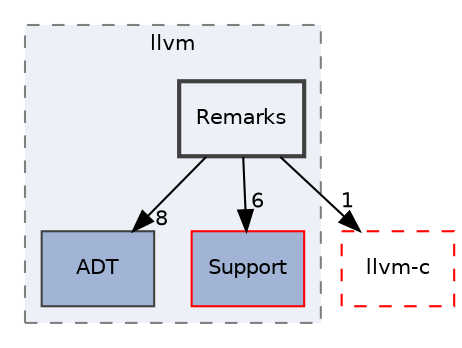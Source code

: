 digraph "include/llvm/Remarks"
{
 // LATEX_PDF_SIZE
  bgcolor="transparent";
  edge [fontname="Helvetica",fontsize="10",labelfontname="Helvetica",labelfontsize="10"];
  node [fontname="Helvetica",fontsize="10",shape="box"];
  compound=true
  subgraph clusterdir_dcde91663b8816e1e2311938ccd8f690 {
    graph [ bgcolor="#edf0f7", pencolor="grey50", style="filled,dashed,", label="llvm", fontname="Helvetica", fontsize="10", URL="dir_dcde91663b8816e1e2311938ccd8f690.html"]
  dir_32453792af2ba70c54e3ccae3a790d1b [label="ADT", style="filled,", fillcolor="#a2b4d6", color="grey25", URL="dir_32453792af2ba70c54e3ccae3a790d1b.html"];
  dir_ae1e398ac700924fa434b51c248a5531 [label="Support", style="filled,", fillcolor="#a2b4d6", color="red", URL="dir_ae1e398ac700924fa434b51c248a5531.html"];
  dir_e0c199ff072a743662e28b1da00c9be8 [label="Remarks", style="filled,bold,", fillcolor="#edf0f7", color="grey25", URL="dir_e0c199ff072a743662e28b1da00c9be8.html"];
  }
  dir_db1e4f1ef1b4536ff54becd23c94e664 [label="llvm-c", style="dashed,", fillcolor="#edf0f7", color="red", URL="dir_db1e4f1ef1b4536ff54becd23c94e664.html"];
  dir_e0c199ff072a743662e28b1da00c9be8->dir_32453792af2ba70c54e3ccae3a790d1b [headlabel="8", labeldistance=1.5 headhref="dir_000171_000001.html"];
  dir_e0c199ff072a743662e28b1da00c9be8->dir_ae1e398ac700924fa434b51c248a5531 [headlabel="6", labeldistance=1.5 headhref="dir_000171_000182.html"];
  dir_e0c199ff072a743662e28b1da00c9be8->dir_db1e4f1ef1b4536ff54becd23c94e664 [headlabel="1", labeldistance=1.5 headhref="dir_000171_000105.html"];
}
